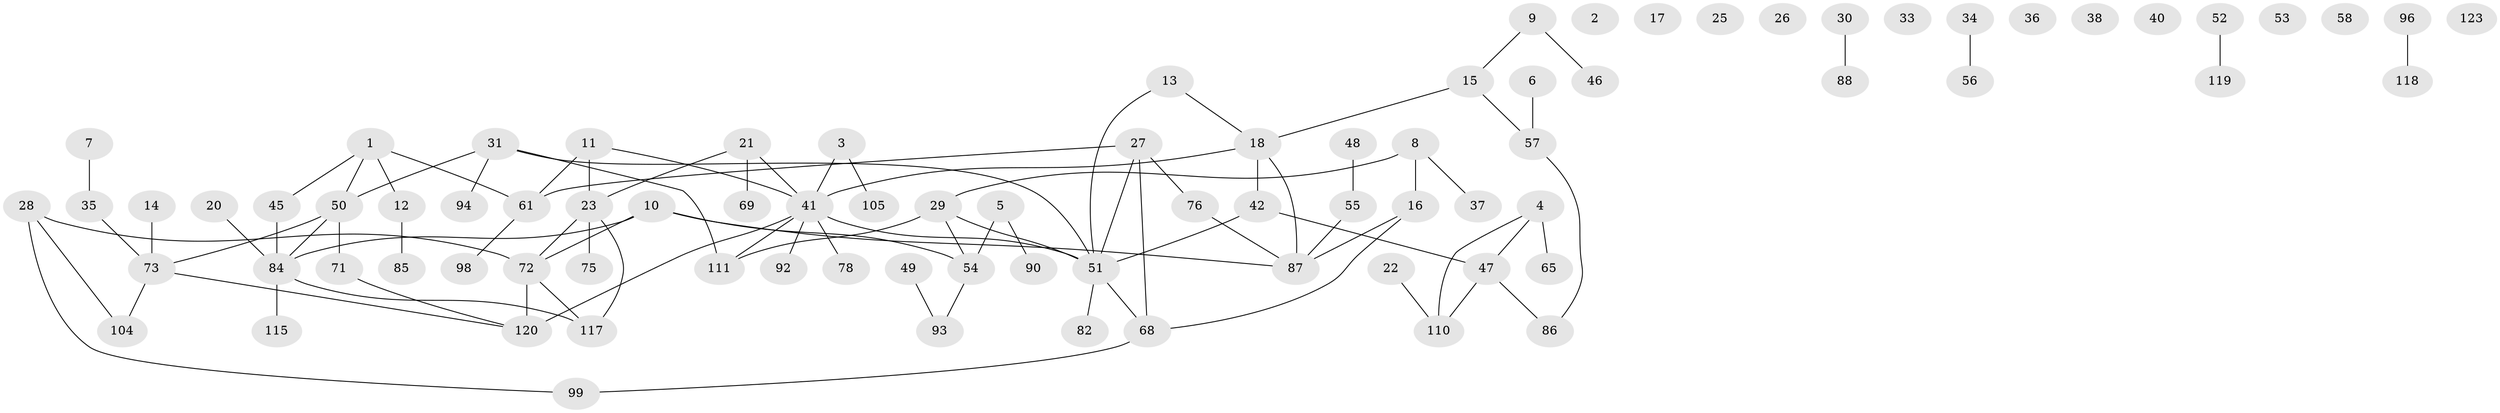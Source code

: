 // Generated by graph-tools (version 1.1) at 2025/23/03/03/25 07:23:26]
// undirected, 85 vertices, 93 edges
graph export_dot {
graph [start="1"]
  node [color=gray90,style=filled];
  1 [super="+70"];
  2;
  3 [super="+44"];
  4;
  5 [super="+67"];
  6 [super="+19"];
  7 [super="+64"];
  8;
  9 [super="+39"];
  10 [super="+116"];
  11;
  12;
  13 [super="+89"];
  14 [super="+125"];
  15;
  16 [super="+95"];
  17;
  18 [super="+102"];
  20;
  21 [super="+60"];
  22;
  23 [super="+24"];
  25;
  26;
  27 [super="+32"];
  28 [super="+43"];
  29 [super="+66"];
  30;
  31 [super="+62"];
  33;
  34;
  35 [super="+63"];
  36;
  37;
  38;
  40 [super="+91"];
  41 [super="+106"];
  42 [super="+79"];
  45;
  46;
  47 [super="+121"];
  48 [super="+108"];
  49 [super="+59"];
  50 [super="+83"];
  51 [super="+112"];
  52;
  53;
  54 [super="+97"];
  55 [super="+103"];
  56;
  57;
  58;
  61 [super="+80"];
  65 [super="+114"];
  68 [super="+81"];
  69;
  71 [super="+77"];
  72 [super="+100"];
  73 [super="+74"];
  75;
  76;
  78;
  82;
  84 [super="+101"];
  85;
  86 [super="+113"];
  87 [super="+107"];
  88;
  90;
  92;
  93;
  94;
  96 [super="+109"];
  98;
  99;
  104;
  105;
  110 [super="+124"];
  111;
  115;
  117;
  118;
  119;
  120 [super="+122"];
  123;
  1 -- 45;
  1 -- 61;
  1 -- 50;
  1 -- 12;
  3 -- 41;
  3 -- 105;
  4 -- 47;
  4 -- 65;
  4 -- 110;
  5 -- 90;
  5 -- 54;
  6 -- 57;
  7 -- 35;
  8 -- 37;
  8 -- 29;
  8 -- 16;
  9 -- 46;
  9 -- 15;
  10 -- 84;
  10 -- 72;
  10 -- 87;
  10 -- 54;
  11 -- 61;
  11 -- 41;
  11 -- 23;
  12 -- 85;
  13 -- 18;
  13 -- 51;
  14 -- 73;
  15 -- 57;
  15 -- 18;
  16 -- 68;
  16 -- 87;
  18 -- 87;
  18 -- 41;
  18 -- 42;
  20 -- 84;
  21 -- 41;
  21 -- 69;
  21 -- 23;
  22 -- 110;
  23 -- 75;
  23 -- 117;
  23 -- 72;
  27 -- 61;
  27 -- 76;
  27 -- 68;
  27 -- 51;
  28 -- 72;
  28 -- 99;
  28 -- 104;
  29 -- 54;
  29 -- 111;
  29 -- 51;
  30 -- 88;
  31 -- 94;
  31 -- 111;
  31 -- 51;
  31 -- 50;
  34 -- 56;
  35 -- 73;
  41 -- 78;
  41 -- 120;
  41 -- 92;
  41 -- 111;
  41 -- 51;
  42 -- 47;
  42 -- 51;
  45 -- 84;
  47 -- 110;
  47 -- 86;
  48 -- 55;
  49 -- 93;
  50 -- 73;
  50 -- 71;
  50 -- 84;
  51 -- 68;
  51 -- 82;
  52 -- 119;
  54 -- 93;
  55 -- 87;
  57 -- 86;
  61 -- 98;
  68 -- 99;
  71 -- 120;
  72 -- 120 [weight=3];
  72 -- 117;
  73 -- 104;
  73 -- 120;
  76 -- 87;
  84 -- 115;
  84 -- 117;
  96 -- 118;
}
